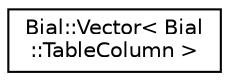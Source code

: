digraph "Graphical Class Hierarchy"
{
  edge [fontname="Helvetica",fontsize="10",labelfontname="Helvetica",labelfontsize="10"];
  node [fontname="Helvetica",fontsize="10",shape=record];
  rankdir="LR";
  Node1 [label="Bial::Vector\< Bial\l::TableColumn \>",height=0.2,width=0.4,color="black", fillcolor="white", style="filled",URL="$class_bial_1_1_vector.html"];
}
